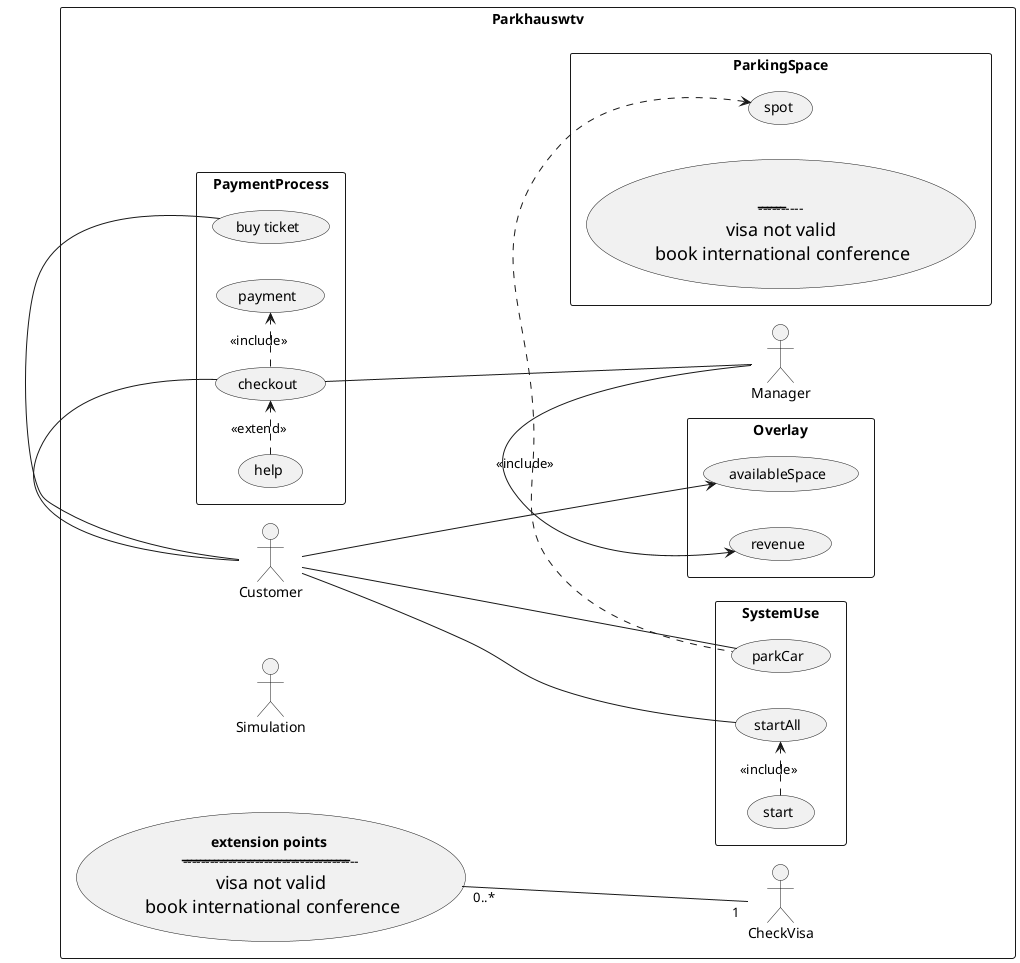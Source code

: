 @startuml
left to right direction
skinparam packageStyle rectangle

package Parkhauswtv {
actor Simulation
actor Customer
actor Manager

rectangle SystemUse {
  Customer -- (startAll)
  (start) .> (startAll) : <<include>>
  Customer -- (parkCar)
}

rectangle ParkingSpace {
  (\n ---------------------------------- \n <size:18>visa not valid</size> \n <size:18>book international conference</size>)
  (spot) <. (parkCar) : <<include>>
}

rectangle PaymentProcess {
  (checkout) .> (payment) : <<include>>

  Customer - (buy ticket)

  Customer - (checkout)
  (help) .> (checkout) : <<extend>>
  (checkout) -- Manager
  }

rectangle Overlay {
  Customer -> (availableSpace)
  Manager -> (revenue)
}


    (**extension points** \n ------------------------------------------------------------------------------------------------------------------------------------------------------------------------------------------- \n <size:18>visa not valid</size> \n <size:18>book international conference</size>) "0..*" -- "1" CheckVisa

}
@enduml